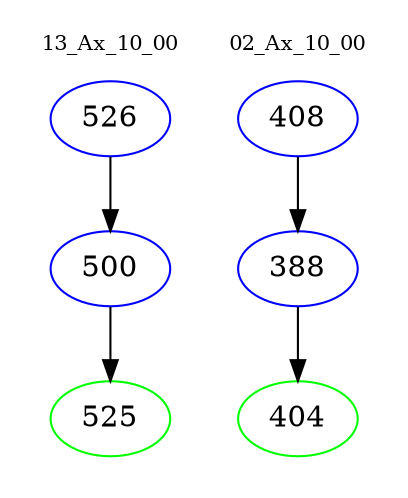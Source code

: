 digraph{
subgraph cluster_0 {
color = white
label = "13_Ax_10_00";
fontsize=10;
T0_526 [label="526", color="blue"]
T0_526 -> T0_500 [color="black"]
T0_500 [label="500", color="blue"]
T0_500 -> T0_525 [color="black"]
T0_525 [label="525", color="green"]
}
subgraph cluster_1 {
color = white
label = "02_Ax_10_00";
fontsize=10;
T1_408 [label="408", color="blue"]
T1_408 -> T1_388 [color="black"]
T1_388 [label="388", color="blue"]
T1_388 -> T1_404 [color="black"]
T1_404 [label="404", color="green"]
}
}
